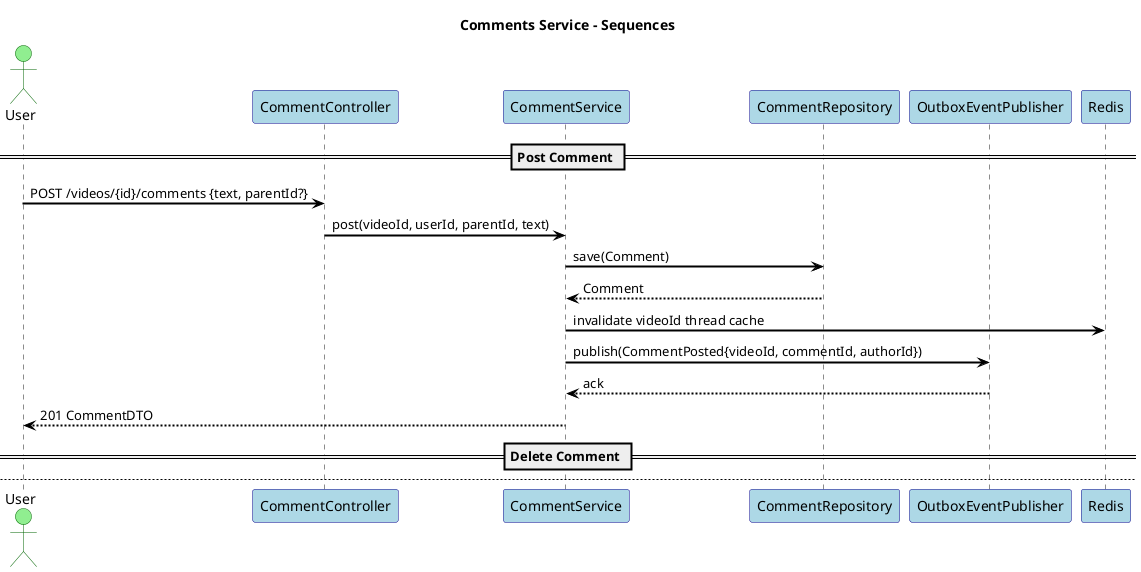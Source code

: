 @startuml
title Comments Service - Sequences

skinparam shadowing false
skinparam fontName "Helvetica"
skinparam titleFontName "Helvetica"
skinparam legendFontName "Helvetica"
skinparam noteFontName "Helvetica"
skinparam backgroundColor white
skinparam participantBackgroundColor lightblue
skinparam participantBorderColor darkblue
skinparam actorBackgroundColor lightgreen
skinparam actorBorderColor darkgreen
skinparam arrowColor black
skinparam arrowThickness 2
skinparam sequenceArrowThickness 2
skinparam sequenceMessageAlignment left
skinparam sequenceReferenceBackgroundColor lightyellow
skinparam sequenceReferenceBorderColor black


actor User
participant "CommentController" as C
participant "CommentService" as S
participant "CommentRepository" as Repo
participant "OutboxEventPublisher" as Outbox
participant "Redis" as Cache

== Post Comment ==
User -> C: POST /videos/{id}/comments {text, parentId?}
C -> S: post(videoId, userId, parentId, text)
S -> Repo: save(Comment)
Repo --> S: Comment
S -> Cache: invalidate videoId thread cache
S -> Outbox: publish(CommentPosted{videoId, commentId, authorId})
Outbox --> S: ack
S --> User: 201 CommentDTO

== Delete Comment ==
newpage Delete Comment
User -> C: DELETE /comments/{id}
C -> S: delete(commentId, actorId)
S -> Repo: delete(commentId)
Repo --> S: ok
S -> Cache: invalidate videoId thread cache
S -> Outbox: publish(CommentDeleted{commentId})
Outbox --> S: ack
S --> User: 204

== React to Comment ==
newpage React to Comment
User -> C: POST /comments/{id}/reactions {type=LIKE}
C -> S: react(commentId, userId, type)
S -> Repo: addReaction(commentId, userId, type)
Repo --> S: ok
S --> User: 204

@enduml
